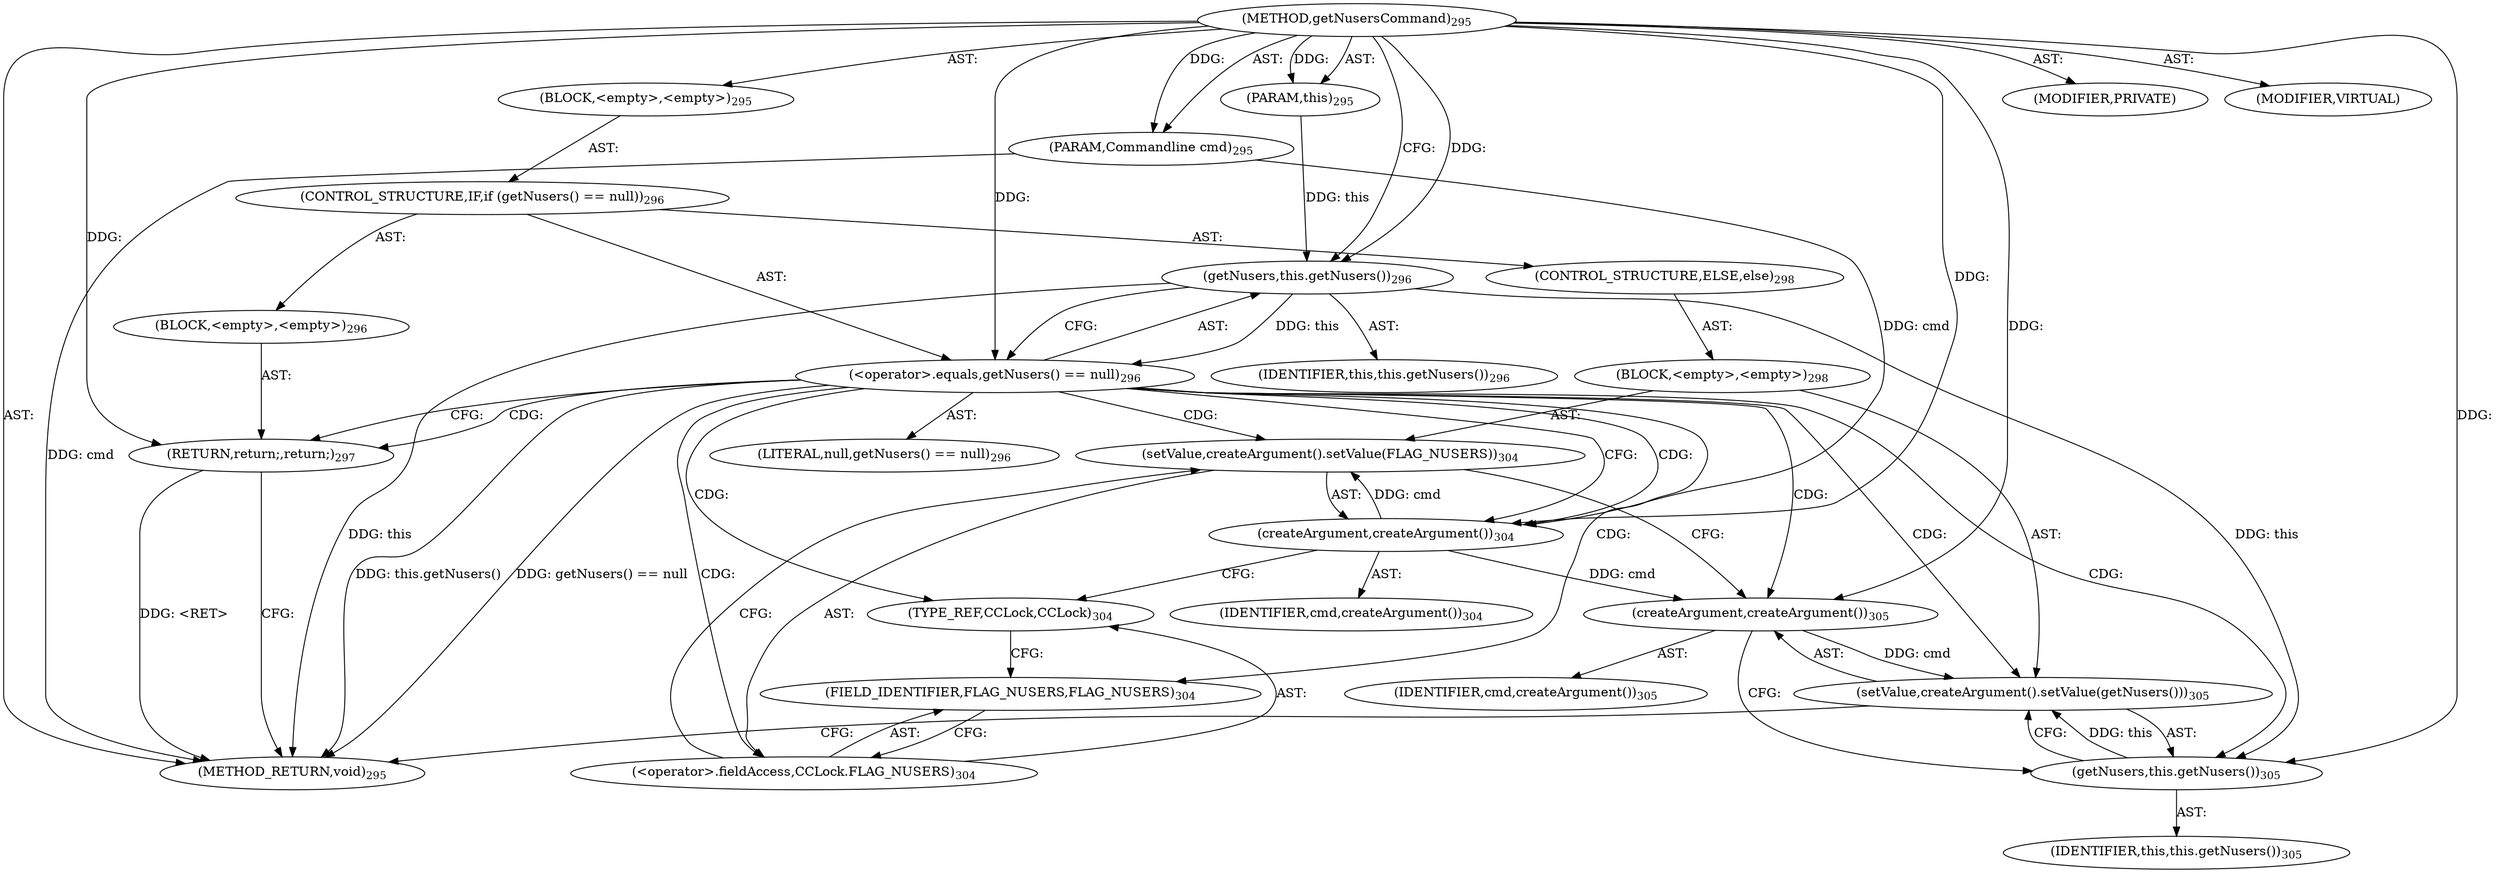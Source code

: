 digraph "getNusersCommand" {  
"111669149710" [label = <(METHOD,getNusersCommand)<SUB>295</SUB>> ]
"115964116994" [label = <(PARAM,this)<SUB>295</SUB>> ]
"115964117017" [label = <(PARAM,Commandline cmd)<SUB>295</SUB>> ]
"25769803796" [label = <(BLOCK,&lt;empty&gt;,&lt;empty&gt;)<SUB>295</SUB>> ]
"47244640261" [label = <(CONTROL_STRUCTURE,IF,if (getNusers() == null))<SUB>296</SUB>> ]
"30064771133" [label = <(&lt;operator&gt;.equals,getNusers() == null)<SUB>296</SUB>> ]
"30064771134" [label = <(getNusers,this.getNusers())<SUB>296</SUB>> ]
"68719476748" [label = <(IDENTIFIER,this,this.getNusers())<SUB>296</SUB>> ]
"90194313219" [label = <(LITERAL,null,getNusers() == null)<SUB>296</SUB>> ]
"25769803797" [label = <(BLOCK,&lt;empty&gt;,&lt;empty&gt;)<SUB>296</SUB>> ]
"146028888070" [label = <(RETURN,return;,return;)<SUB>297</SUB>> ]
"47244640262" [label = <(CONTROL_STRUCTURE,ELSE,else)<SUB>298</SUB>> ]
"25769803798" [label = <(BLOCK,&lt;empty&gt;,&lt;empty&gt;)<SUB>298</SUB>> ]
"30064771135" [label = <(setValue,createArgument().setValue(FLAG_NUSERS))<SUB>304</SUB>> ]
"30064771136" [label = <(createArgument,createArgument())<SUB>304</SUB>> ]
"68719476802" [label = <(IDENTIFIER,cmd,createArgument())<SUB>304</SUB>> ]
"30064771137" [label = <(&lt;operator&gt;.fieldAccess,CCLock.FLAG_NUSERS)<SUB>304</SUB>> ]
"180388626434" [label = <(TYPE_REF,CCLock,CCLock)<SUB>304</SUB>> ]
"55834574863" [label = <(FIELD_IDENTIFIER,FLAG_NUSERS,FLAG_NUSERS)<SUB>304</SUB>> ]
"30064771138" [label = <(setValue,createArgument().setValue(getNusers()))<SUB>305</SUB>> ]
"30064771139" [label = <(createArgument,createArgument())<SUB>305</SUB>> ]
"68719476803" [label = <(IDENTIFIER,cmd,createArgument())<SUB>305</SUB>> ]
"30064771140" [label = <(getNusers,this.getNusers())<SUB>305</SUB>> ]
"68719476749" [label = <(IDENTIFIER,this,this.getNusers())<SUB>305</SUB>> ]
"133143986210" [label = <(MODIFIER,PRIVATE)> ]
"133143986211" [label = <(MODIFIER,VIRTUAL)> ]
"128849018894" [label = <(METHOD_RETURN,void)<SUB>295</SUB>> ]
  "111669149710" -> "115964116994"  [ label = "AST: "] 
  "111669149710" -> "115964117017"  [ label = "AST: "] 
  "111669149710" -> "25769803796"  [ label = "AST: "] 
  "111669149710" -> "133143986210"  [ label = "AST: "] 
  "111669149710" -> "133143986211"  [ label = "AST: "] 
  "111669149710" -> "128849018894"  [ label = "AST: "] 
  "25769803796" -> "47244640261"  [ label = "AST: "] 
  "47244640261" -> "30064771133"  [ label = "AST: "] 
  "47244640261" -> "25769803797"  [ label = "AST: "] 
  "47244640261" -> "47244640262"  [ label = "AST: "] 
  "30064771133" -> "30064771134"  [ label = "AST: "] 
  "30064771133" -> "90194313219"  [ label = "AST: "] 
  "30064771134" -> "68719476748"  [ label = "AST: "] 
  "25769803797" -> "146028888070"  [ label = "AST: "] 
  "47244640262" -> "25769803798"  [ label = "AST: "] 
  "25769803798" -> "30064771135"  [ label = "AST: "] 
  "25769803798" -> "30064771138"  [ label = "AST: "] 
  "30064771135" -> "30064771136"  [ label = "AST: "] 
  "30064771135" -> "30064771137"  [ label = "AST: "] 
  "30064771136" -> "68719476802"  [ label = "AST: "] 
  "30064771137" -> "180388626434"  [ label = "AST: "] 
  "30064771137" -> "55834574863"  [ label = "AST: "] 
  "30064771138" -> "30064771139"  [ label = "AST: "] 
  "30064771138" -> "30064771140"  [ label = "AST: "] 
  "30064771139" -> "68719476803"  [ label = "AST: "] 
  "30064771140" -> "68719476749"  [ label = "AST: "] 
  "30064771133" -> "146028888070"  [ label = "CFG: "] 
  "30064771133" -> "30064771136"  [ label = "CFG: "] 
  "30064771134" -> "30064771133"  [ label = "CFG: "] 
  "146028888070" -> "128849018894"  [ label = "CFG: "] 
  "30064771135" -> "30064771139"  [ label = "CFG: "] 
  "30064771138" -> "128849018894"  [ label = "CFG: "] 
  "30064771136" -> "180388626434"  [ label = "CFG: "] 
  "30064771137" -> "30064771135"  [ label = "CFG: "] 
  "30064771139" -> "30064771140"  [ label = "CFG: "] 
  "30064771140" -> "30064771138"  [ label = "CFG: "] 
  "180388626434" -> "55834574863"  [ label = "CFG: "] 
  "55834574863" -> "30064771137"  [ label = "CFG: "] 
  "111669149710" -> "30064771134"  [ label = "CFG: "] 
  "146028888070" -> "128849018894"  [ label = "DDG: &lt;RET&gt;"] 
  "115964117017" -> "128849018894"  [ label = "DDG: cmd"] 
  "30064771134" -> "128849018894"  [ label = "DDG: this"] 
  "30064771133" -> "128849018894"  [ label = "DDG: this.getNusers()"] 
  "30064771133" -> "128849018894"  [ label = "DDG: getNusers() == null"] 
  "111669149710" -> "115964116994"  [ label = "DDG: "] 
  "111669149710" -> "115964117017"  [ label = "DDG: "] 
  "30064771134" -> "30064771133"  [ label = "DDG: this"] 
  "111669149710" -> "30064771133"  [ label = "DDG: "] 
  "111669149710" -> "146028888070"  [ label = "DDG: "] 
  "115964116994" -> "30064771134"  [ label = "DDG: this"] 
  "111669149710" -> "30064771134"  [ label = "DDG: "] 
  "30064771136" -> "30064771135"  [ label = "DDG: cmd"] 
  "30064771139" -> "30064771138"  [ label = "DDG: cmd"] 
  "30064771140" -> "30064771138"  [ label = "DDG: this"] 
  "115964117017" -> "30064771136"  [ label = "DDG: cmd"] 
  "111669149710" -> "30064771136"  [ label = "DDG: "] 
  "30064771136" -> "30064771139"  [ label = "DDG: cmd"] 
  "111669149710" -> "30064771139"  [ label = "DDG: "] 
  "30064771134" -> "30064771140"  [ label = "DDG: this"] 
  "111669149710" -> "30064771140"  [ label = "DDG: "] 
  "30064771133" -> "30064771136"  [ label = "CDG: "] 
  "30064771133" -> "180388626434"  [ label = "CDG: "] 
  "30064771133" -> "30064771135"  [ label = "CDG: "] 
  "30064771133" -> "30064771140"  [ label = "CDG: "] 
  "30064771133" -> "30064771139"  [ label = "CDG: "] 
  "30064771133" -> "30064771138"  [ label = "CDG: "] 
  "30064771133" -> "30064771137"  [ label = "CDG: "] 
  "30064771133" -> "146028888070"  [ label = "CDG: "] 
  "30064771133" -> "55834574863"  [ label = "CDG: "] 
}

